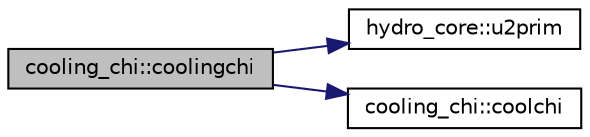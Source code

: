 digraph "cooling_chi::coolingchi"
{
  edge [fontname="Helvetica",fontsize="10",labelfontname="Helvetica",labelfontsize="10"];
  node [fontname="Helvetica",fontsize="10",shape=record];
  rankdir="LR";
  Node1 [label="cooling_chi::coolingchi",height=0.2,width=0.4,color="black", fillcolor="grey75", style="filled", fontcolor="black"];
  Node1 -> Node2 [color="midnightblue",fontsize="10",style="solid"];
  Node2 [label="hydro_core::u2prim",height=0.2,width=0.4,color="black", fillcolor="white", style="filled",URL="$namespacehydro__core.html#a360e3d64343b30d94d270cfebc5b4eb3",tooltip="Computes the primitive variables and temperature from conserved variables on a single cell..."];
  Node1 -> Node3 [color="midnightblue",fontsize="10",style="solid"];
  Node3 [label="cooling_chi::coolchi",height=0.2,width=0.4,color="black", fillcolor="white", style="filled",URL="$namespacecooling__chi.html#a20c87eb43e4f324fa7d83fe9174fd767",tooltip="Returns the cooling coefficient interpolating the table. "];
}
